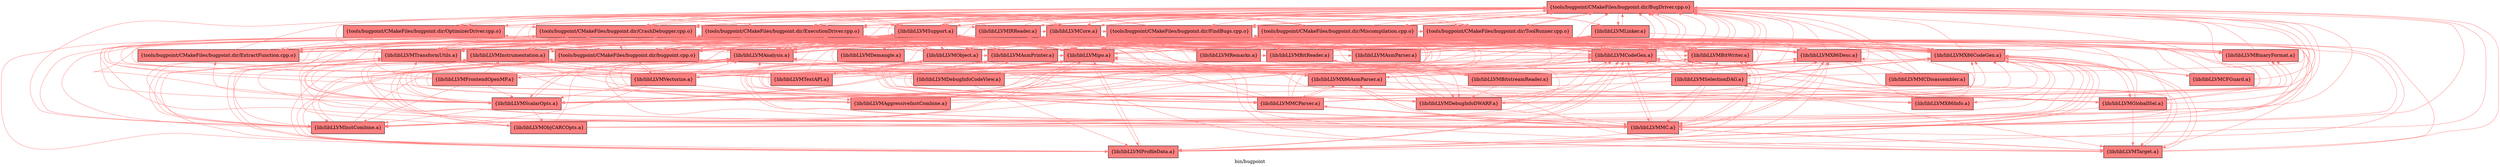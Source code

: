 digraph "bin/bugpoint" {
	label="bin/bugpoint";
	{ rank=same; Node0x5632f58ae7d8;  }
	{ rank=same; Node0x5632f58ae5a8; Node0x5632f58b01c8; Node0x5632f58af778; Node0x5632f58b17f8; Node0x5632f58b1078; Node0x5632f58b30f8; Node0x5632f5898758; Node0x5632f58969f8; Node0x5632f589a4b8; Node0x5632f58aba38;  }
	{ rank=same; Node0x5632f58afea8; Node0x5632f58a50e8; Node0x5632f58a8dd8; Node0x5632f58aaf98; Node0x5632f5898168; Node0x5632f58a7f28; Node0x5632f5897cb8; Node0x5632f589cfd8; Node0x5632f58a8478; Node0x5632f589c9e8; Node0x5632f58a58b8; Node0x5632f589aaf8; Node0x5632f5896ea8; Node0x5632f58995b8; Node0x5632f589a968; Node0x5632f58af048; Node0x5632f58b7b58;  }

	Node0x5632f58ae7d8 [shape=record,shape=box,style=filled,fillcolor="1.000000 0.5 1",group=1,label="{tools/bugpoint/CMakeFiles/bugpoint.dir/BugDriver.cpp.o}"];
	Node0x5632f58ae7d8 -> Node0x5632f58ae5a8[color="1.000000 0.5 1"];
	Node0x5632f58ae7d8 -> Node0x5632f58b01c8[color="1.000000 0.5 1"];
	Node0x5632f58ae7d8 -> Node0x5632f58af778[color="1.000000 0.5 1"];
	Node0x5632f58ae7d8 -> Node0x5632f58b17f8[color="1.000000 0.5 1"];
	Node0x5632f58ae7d8 -> Node0x5632f58b1078[color="1.000000 0.5 1"];
	Node0x5632f58ae7d8 -> Node0x5632f58b30f8[color="1.000000 0.5 1"];
	Node0x5632f58ae7d8 -> Node0x5632f5898758[color="1.000000 0.5 1"];
	Node0x5632f58ae7d8 -> Node0x5632f58969f8[color="1.000000 0.5 1"];
	Node0x5632f58ae7d8 -> Node0x5632f589a4b8[color="1.000000 0.5 1"];
	Node0x5632f58ae7d8 -> Node0x5632f58aba38[color="1.000000 0.5 1"];
	Node0x5632f58ae5a8 [shape=record,shape=box,style=filled,fillcolor="1.000000 0.5 1",group=1,label="{tools/bugpoint/CMakeFiles/bugpoint.dir/CrashDebugger.cpp.o}"];
	Node0x5632f58ae5a8 -> Node0x5632f58ae7d8[color="1.000000 0.5 1"];
	Node0x5632f58ae5a8 -> Node0x5632f58b01c8[color="1.000000 0.5 1"];
	Node0x5632f58ae5a8 -> Node0x5632f58afea8[color="1.000000 0.5 1"];
	Node0x5632f58ae5a8 -> Node0x5632f58b1078[color="1.000000 0.5 1"];
	Node0x5632f58ae5a8 -> Node0x5632f58a50e8[color="1.000000 0.5 1"];
	Node0x5632f58ae5a8 -> Node0x5632f58a8dd8[color="1.000000 0.5 1"];
	Node0x5632f58ae5a8 -> Node0x5632f5898758[color="1.000000 0.5 1"];
	Node0x5632f58ae5a8 -> Node0x5632f58aba38[color="1.000000 0.5 1"];
	Node0x5632f58ae5a8 -> Node0x5632f58aaf98[color="1.000000 0.5 1"];
	Node0x5632f58b01c8 [shape=record,shape=box,style=filled,fillcolor="1.000000 0.5 1",group=1,label="{tools/bugpoint/CMakeFiles/bugpoint.dir/ExecutionDriver.cpp.o}"];
	Node0x5632f58b01c8 -> Node0x5632f58ae7d8[color="1.000000 0.5 1"];
	Node0x5632f58b01c8 -> Node0x5632f58ae5a8[color="1.000000 0.5 1"];
	Node0x5632f58b01c8 -> Node0x5632f58b1078[color="1.000000 0.5 1"];
	Node0x5632f58b01c8 -> Node0x5632f58b30f8[color="1.000000 0.5 1"];
	Node0x5632f58b01c8 -> Node0x5632f58aba38[color="1.000000 0.5 1"];
	Node0x5632f58af778 [shape=record,shape=box,style=filled,fillcolor="1.000000 0.5 1",group=1,label="{tools/bugpoint/CMakeFiles/bugpoint.dir/FindBugs.cpp.o}"];
	Node0x5632f58af778 -> Node0x5632f58ae7d8[color="1.000000 0.5 1"];
	Node0x5632f58af778 -> Node0x5632f58ae5a8[color="1.000000 0.5 1"];
	Node0x5632f58af778 -> Node0x5632f58b01c8[color="1.000000 0.5 1"];
	Node0x5632f58af778 -> Node0x5632f58b17f8[color="1.000000 0.5 1"];
	Node0x5632f58af778 -> Node0x5632f58b1078[color="1.000000 0.5 1"];
	Node0x5632f58af778 -> Node0x5632f58aba38[color="1.000000 0.5 1"];
	Node0x5632f58b17f8 [shape=record,shape=box,style=filled,fillcolor="1.000000 0.5 1",group=1,label="{tools/bugpoint/CMakeFiles/bugpoint.dir/Miscompilation.cpp.o}"];
	Node0x5632f58b17f8 -> Node0x5632f58ae7d8[color="1.000000 0.5 1"];
	Node0x5632f58b17f8 -> Node0x5632f58ae5a8[color="1.000000 0.5 1"];
	Node0x5632f58b17f8 -> Node0x5632f58b01c8[color="1.000000 0.5 1"];
	Node0x5632f58b17f8 -> Node0x5632f58afea8[color="1.000000 0.5 1"];
	Node0x5632f58b17f8 -> Node0x5632f58af778[color="1.000000 0.5 1"];
	Node0x5632f58b17f8 -> Node0x5632f58b1078[color="1.000000 0.5 1"];
	Node0x5632f58b17f8 -> Node0x5632f58b30f8[color="1.000000 0.5 1"];
	Node0x5632f58b17f8 -> Node0x5632f58a50e8[color="1.000000 0.5 1"];
	Node0x5632f58b17f8 -> Node0x5632f5898758[color="1.000000 0.5 1"];
	Node0x5632f58b17f8 -> Node0x5632f589a4b8[color="1.000000 0.5 1"];
	Node0x5632f58b17f8 -> Node0x5632f58aba38[color="1.000000 0.5 1"];
	Node0x5632f58b17f8 -> Node0x5632f58aaf98[color="1.000000 0.5 1"];
	Node0x5632f58b1078 [shape=record,shape=box,style=filled,fillcolor="1.000000 0.5 1",group=1,label="{tools/bugpoint/CMakeFiles/bugpoint.dir/OptimizerDriver.cpp.o}"];
	Node0x5632f58b1078 -> Node0x5632f58ae7d8[color="1.000000 0.5 1"];
	Node0x5632f58b1078 -> Node0x5632f58ae5a8[color="1.000000 0.5 1"];
	Node0x5632f58b1078 -> Node0x5632f58b01c8[color="1.000000 0.5 1"];
	Node0x5632f58b1078 -> Node0x5632f58b30f8[color="1.000000 0.5 1"];
	Node0x5632f58b1078 -> Node0x5632f5898168[color="1.000000 0.5 1"];
	Node0x5632f58b1078 -> Node0x5632f58aba38[color="1.000000 0.5 1"];
	Node0x5632f58b30f8 [shape=record,shape=box,style=filled,fillcolor="1.000000 0.5 1",group=1,label="{tools/bugpoint/CMakeFiles/bugpoint.dir/ToolRunner.cpp.o}"];
	Node0x5632f58b30f8 -> Node0x5632f58ae7d8[color="1.000000 0.5 1"];
	Node0x5632f58b30f8 -> Node0x5632f58ae5a8[color="1.000000 0.5 1"];
	Node0x5632f58b30f8 -> Node0x5632f58b01c8[color="1.000000 0.5 1"];
	Node0x5632f58b30f8 -> Node0x5632f58af778[color="1.000000 0.5 1"];
	Node0x5632f58b30f8 -> Node0x5632f58aba38[color="1.000000 0.5 1"];
	Node0x5632f5898758 [shape=record,shape=box,style=filled,fillcolor="1.000000 0.5 1",group=1,label="{lib/libLLVMCore.a}"];
	Node0x5632f5898758 -> Node0x5632f58ae7d8[color="1.000000 0.5 1"];
	Node0x5632f5898758 -> Node0x5632f58aba38[color="1.000000 0.5 1"];
	Node0x5632f5898758 -> Node0x5632f58ae5a8[color="1.000000 0.5 1"];
	Node0x5632f5898758 -> Node0x5632f58a7f28[color="1.000000 0.5 1"];
	Node0x5632f5898758 -> Node0x5632f58a8dd8[color="1.000000 0.5 1"];
	Node0x5632f5898758 -> Node0x5632f5898168[color="1.000000 0.5 1"];
	Node0x5632f5898758 -> Node0x5632f5897cb8[color="1.000000 0.5 1"];
	Node0x5632f5898758 -> Node0x5632f589cfd8[color="1.000000 0.5 1"];
	Node0x5632f5898758 -> Node0x5632f58a8478[color="1.000000 0.5 1"];
	Node0x5632f5898758 -> Node0x5632f58afea8[color="1.000000 0.5 1"];
	Node0x5632f5898758 -> Node0x5632f58af778[color="1.000000 0.5 1"];
	Node0x5632f5898758 -> Node0x5632f589c9e8[color="1.000000 0.5 1"];
	Node0x5632f5898758 -> Node0x5632f58b01c8[color="1.000000 0.5 1"];
	Node0x5632f5898758 -> Node0x5632f58a50e8[color="1.000000 0.5 1"];
	Node0x5632f58969f8 [shape=record,shape=box,style=filled,fillcolor="1.000000 0.5 1",group=1,label="{lib/libLLVMIRReader.a}"];
	Node0x5632f58969f8 -> Node0x5632f58ae7d8[color="1.000000 0.5 1"];
	Node0x5632f58969f8 -> Node0x5632f58ae5a8[color="1.000000 0.5 1"];
	Node0x5632f58969f8 -> Node0x5632f58b17f8[color="1.000000 0.5 1"];
	Node0x5632f58969f8 -> Node0x5632f5897cb8[color="1.000000 0.5 1"];
	Node0x5632f58969f8 -> Node0x5632f5898758[color="1.000000 0.5 1"];
	Node0x5632f58969f8 -> Node0x5632f58aba38[color="1.000000 0.5 1"];
	Node0x5632f58969f8 -> Node0x5632f58a58b8[color="1.000000 0.5 1"];
	Node0x5632f58969f8 -> Node0x5632f589aaf8[color="1.000000 0.5 1"];
	Node0x5632f589a4b8 [shape=record,shape=box,style=filled,fillcolor="1.000000 0.5 1",group=1,label="{lib/libLLVMLinker.a}"];
	Node0x5632f589a4b8 -> Node0x5632f58ae7d8[color="1.000000 0.5 1"];
	Node0x5632f589a4b8 -> Node0x5632f58ae5a8[color="1.000000 0.5 1"];
	Node0x5632f589a4b8 -> Node0x5632f58a7f28[color="1.000000 0.5 1"];
	Node0x5632f589a4b8 -> Node0x5632f58a8dd8[color="1.000000 0.5 1"];
	Node0x5632f589a4b8 -> Node0x5632f5898758[color="1.000000 0.5 1"];
	Node0x5632f589a4b8 -> Node0x5632f5896ea8[color="1.000000 0.5 1"];
	Node0x5632f589a4b8 -> Node0x5632f58aba38[color="1.000000 0.5 1"];
	Node0x5632f589a4b8 -> Node0x5632f58aaf98[color="1.000000 0.5 1"];
	Node0x5632f589a4b8 -> Node0x5632f58995b8[color="1.000000 0.5 1"];
	Node0x5632f58aba38 [shape=record,shape=box,style=filled,fillcolor="1.000000 0.5 1",group=1,label="{lib/libLLVMSupport.a}"];
	Node0x5632f58aba38 -> Node0x5632f58ae7d8[color="1.000000 0.5 1"];
	Node0x5632f58aba38 -> Node0x5632f58ae5a8[color="1.000000 0.5 1"];
	Node0x5632f58aba38 -> Node0x5632f58b01c8[color="1.000000 0.5 1"];
	Node0x5632f58aba38 -> Node0x5632f58a7f28[color="1.000000 0.5 1"];
	Node0x5632f58aba38 -> Node0x5632f58a8dd8[color="1.000000 0.5 1"];
	Node0x5632f58aba38 -> Node0x5632f5897cb8[color="1.000000 0.5 1"];
	Node0x5632f58aba38 -> Node0x5632f5898758[color="1.000000 0.5 1"];
	Node0x5632f58aba38 -> Node0x5632f58a50e8[color="1.000000 0.5 1"];
	Node0x5632f58aba38 -> Node0x5632f5898168[color="1.000000 0.5 1"];
	Node0x5632f58aba38 -> Node0x5632f58b30f8[color="1.000000 0.5 1"];
	Node0x5632f58aba38 -> Node0x5632f58a8478[color="1.000000 0.5 1"];
	Node0x5632f58aba38 -> Node0x5632f589a968[color="1.000000 0.5 1"];
	Node0x5632f58aba38 -> Node0x5632f58969f8[color="1.000000 0.5 1"];
	Node0x5632f58aba38 -> Node0x5632f5896ea8[color="1.000000 0.5 1"];
	Node0x5632f58aba38 -> Node0x5632f58afea8[color="1.000000 0.5 1"];
	Node0x5632f58aba38 -> Node0x5632f58af048[color="1.000000 0.5 1"];
	Node0x5632f58aba38 -> Node0x5632f58b7b58[color="1.000000 0.5 1"];
	Node0x5632f58aba38 -> Node0x5632f58995b8[color="1.000000 0.5 1"];
	Node0x5632f58afea8 [shape=record,shape=box,style=filled,fillcolor="1.000000 0.5 1",group=1,label="{tools/bugpoint/CMakeFiles/bugpoint.dir/ExtractFunction.cpp.o}"];
	Node0x5632f58afea8 -> Node0x5632f58ae7d8[color="1.000000 0.5 1"];
	Node0x5632f58afea8 -> Node0x5632f58ae5a8[color="1.000000 0.5 1"];
	Node0x5632f58afea8 -> Node0x5632f58b01c8[color="1.000000 0.5 1"];
	Node0x5632f58afea8 -> Node0x5632f58b1078[color="1.000000 0.5 1"];
	Node0x5632f58afea8 -> Node0x5632f5898758[color="1.000000 0.5 1"];
	Node0x5632f58afea8 -> Node0x5632f58aba38[color="1.000000 0.5 1"];
	Node0x5632f58afea8 -> Node0x5632f58aaf98[color="1.000000 0.5 1"];
	Node0x5632f58a50e8 [shape=record,shape=box,style=filled,fillcolor="1.000000 0.5 1",group=1,label="{tools/bugpoint/CMakeFiles/bugpoint.dir/bugpoint.cpp.o}"];
	Node0x5632f58a50e8 -> Node0x5632f58ae7d8[color="1.000000 0.5 1"];
	Node0x5632f58a50e8 -> Node0x5632f58ae5a8[color="1.000000 0.5 1"];
	Node0x5632f58a50e8 -> Node0x5632f58b01c8[color="1.000000 0.5 1"];
	Node0x5632f58a50e8 -> Node0x5632f58aa1d8[color="1.000000 0.5 1"];
	Node0x5632f58a50e8 -> Node0x5632f58a7f28[color="1.000000 0.5 1"];
	Node0x5632f58a50e8 -> Node0x5632f58a8dd8[color="1.000000 0.5 1"];
	Node0x5632f58a50e8 -> Node0x5632f58a8478[color="1.000000 0.5 1"];
	Node0x5632f58a50e8 -> Node0x5632f58a8928[color="1.000000 0.5 1"];
	Node0x5632f58a50e8 -> Node0x5632f5897cb8[color="1.000000 0.5 1"];
	Node0x5632f58a50e8 -> Node0x5632f5898758[color="1.000000 0.5 1"];
	Node0x5632f58a50e8 -> Node0x5632f5896ea8[color="1.000000 0.5 1"];
	Node0x5632f58a50e8 -> Node0x5632f58978a8[color="1.000000 0.5 1"];
	Node0x5632f58a50e8 -> Node0x5632f5897358[color="1.000000 0.5 1"];
	Node0x5632f58a50e8 -> Node0x5632f589a968[color="1.000000 0.5 1"];
	Node0x5632f58a50e8 -> Node0x5632f58ac398[color="1.000000 0.5 1"];
	Node0x5632f58a50e8 -> Node0x5632f58abe48[color="1.000000 0.5 1"];
	Node0x5632f58a50e8 -> Node0x5632f58aba38[color="1.000000 0.5 1"];
	Node0x5632f58a50e8 -> Node0x5632f58ab448[color="1.000000 0.5 1"];
	Node0x5632f58a50e8 -> Node0x5632f58aaf98[color="1.000000 0.5 1"];
	Node0x5632f58a50e8 -> Node0x5632f58aaa48[color="1.000000 0.5 1"];
	Node0x5632f58a8dd8 [shape=record,shape=box,style=filled,fillcolor="1.000000 0.5 1",group=1,label="{lib/libLLVMAnalysis.a}"];
	Node0x5632f58a8dd8 -> Node0x5632f58ae7d8[color="1.000000 0.5 1"];
	Node0x5632f58a8dd8 -> Node0x5632f58ae5a8[color="1.000000 0.5 1"];
	Node0x5632f58a8dd8 -> Node0x5632f58a7f28[color="1.000000 0.5 1"];
	Node0x5632f58a8dd8 -> Node0x5632f5898758[color="1.000000 0.5 1"];
	Node0x5632f58a8dd8 -> Node0x5632f58aba38[color="1.000000 0.5 1"];
	Node0x5632f58a8dd8 -> Node0x5632f58a50e8[color="1.000000 0.5 1"];
	Node0x5632f58a8dd8 -> Node0x5632f58b01c8[color="1.000000 0.5 1"];
	Node0x5632f58a8dd8 -> Node0x5632f58b17f8[color="1.000000 0.5 1"];
	Node0x5632f58a8dd8 -> Node0x5632f58afea8[color="1.000000 0.5 1"];
	Node0x5632f58a8dd8 -> Node0x5632f589cfd8[color="1.000000 0.5 1"];
	Node0x5632f58a8dd8 -> Node0x5632f58995b8[color="1.000000 0.5 1"];
	Node0x5632f58a8dd8 -> Node0x5632f58a7988[color="1.000000 0.5 1"];
	Node0x5632f58a8dd8 -> Node0x5632f5897cb8[color="1.000000 0.5 1"];
	Node0x5632f58a8dd8 -> Node0x5632f58b30f8[color="1.000000 0.5 1"];
	Node0x5632f58a8dd8 -> Node0x5632f58abe48[color="1.000000 0.5 1"];
	Node0x5632f58a8dd8 -> Node0x5632f5896ea8[color="1.000000 0.5 1"];
	Node0x5632f58aaf98 [shape=record,shape=box,style=filled,fillcolor="1.000000 0.5 1",group=1,label="{lib/libLLVMTransformUtils.a}"];
	Node0x5632f58aaf98 -> Node0x5632f58ae7d8[color="1.000000 0.5 1"];
	Node0x5632f58aaf98 -> Node0x5632f58aba38[color="1.000000 0.5 1"];
	Node0x5632f58aaf98 -> Node0x5632f58ae5a8[color="1.000000 0.5 1"];
	Node0x5632f58aaf98 -> Node0x5632f58b01c8[color="1.000000 0.5 1"];
	Node0x5632f58aaf98 -> Node0x5632f58a7f28[color="1.000000 0.5 1"];
	Node0x5632f58aaf98 -> Node0x5632f58a8dd8[color="1.000000 0.5 1"];
	Node0x5632f58aaf98 -> Node0x5632f5897cb8[color="1.000000 0.5 1"];
	Node0x5632f58aaf98 -> Node0x5632f5898758[color="1.000000 0.5 1"];
	Node0x5632f58aaf98 -> Node0x5632f5896ea8[color="1.000000 0.5 1"];
	Node0x5632f58aaf98 -> Node0x5632f58abe48[color="1.000000 0.5 1"];
	Node0x5632f58aaf98 -> Node0x5632f58b17f8[color="1.000000 0.5 1"];
	Node0x5632f58aaf98 -> Node0x5632f5897358[color="1.000000 0.5 1"];
	Node0x5632f58aaf98 -> Node0x5632f5898168[color="1.000000 0.5 1"];
	Node0x5632f58aaf98 -> Node0x5632f58a50e8[color="1.000000 0.5 1"];
	Node0x5632f58aaf98 -> Node0x5632f58b30f8[color="1.000000 0.5 1"];
	Node0x5632f58aaf98 -> Node0x5632f58afea8[color="1.000000 0.5 1"];
	Node0x5632f58aaf98 -> Node0x5632f589a968[color="1.000000 0.5 1"];
	Node0x5632f58aaf98 -> Node0x5632f589a4b8[color="1.000000 0.5 1"];
	Node0x5632f5898168 [shape=record,shape=box,style=filled,fillcolor="1.000000 0.5 1",group=1,label="{lib/libLLVMBitWriter.a}"];
	Node0x5632f5898168 -> Node0x5632f58ae7d8[color="1.000000 0.5 1"];
	Node0x5632f5898168 -> Node0x5632f58ae5a8[color="1.000000 0.5 1"];
	Node0x5632f5898168 -> Node0x5632f58a50e8[color="1.000000 0.5 1"];
	Node0x5632f5898168 -> Node0x5632f58a7f28[color="1.000000 0.5 1"];
	Node0x5632f5898168 -> Node0x5632f58a8dd8[color="1.000000 0.5 1"];
	Node0x5632f5898168 -> Node0x5632f5898758[color="1.000000 0.5 1"];
	Node0x5632f5898168 -> Node0x5632f58aba38[color="1.000000 0.5 1"];
	Node0x5632f5898168 -> Node0x5632f58995b8[color="1.000000 0.5 1"];
	Node0x5632f5898168 -> Node0x5632f589a058[color="1.000000 0.5 1"];
	Node0x5632f58aa1d8 [shape=record,shape=box,style=filled,fillcolor="1.000000 0.5 1",group=1,label="{lib/libLLVMX86AsmParser.a}"];
	Node0x5632f58aa1d8 -> Node0x5632f58ae7d8[color="1.000000 0.5 1"];
	Node0x5632f58aa1d8 -> Node0x5632f58ae5a8[color="1.000000 0.5 1"];
	Node0x5632f58aa1d8 -> Node0x5632f58a8478[color="1.000000 0.5 1"];
	Node0x5632f58aa1d8 -> Node0x5632f58a8928[color="1.000000 0.5 1"];
	Node0x5632f58aa1d8 -> Node0x5632f58aba38[color="1.000000 0.5 1"];
	Node0x5632f58aa1d8 -> Node0x5632f5899108[color="1.000000 0.5 1"];
	Node0x5632f58aa1d8 -> Node0x5632f589a058[color="1.000000 0.5 1"];
	Node0x5632f58a7f28 [shape=record,shape=box,style=filled,fillcolor="1.000000 0.5 1",group=1,label="{lib/libLLVMX86CodeGen.a}"];
	Node0x5632f58a7f28 -> Node0x5632f58ae7d8[color="1.000000 0.5 1"];
	Node0x5632f58a7f28 -> Node0x5632f58a8478[color="1.000000 0.5 1"];
	Node0x5632f58a7f28 -> Node0x5632f58a8928[color="1.000000 0.5 1"];
	Node0x5632f58a7f28 -> Node0x5632f5897cb8[color="1.000000 0.5 1"];
	Node0x5632f58a7f28 -> Node0x5632f5898758[color="1.000000 0.5 1"];
	Node0x5632f58a7f28 -> Node0x5632f58aba38[color="1.000000 0.5 1"];
	Node0x5632f58a7f28 -> Node0x5632f58af048[color="1.000000 0.5 1"];
	Node0x5632f58a7f28 -> Node0x5632f589a058[color="1.000000 0.5 1"];
	Node0x5632f58a7f28 -> Node0x5632f58ae5a8[color="1.000000 0.5 1"];
	Node0x5632f58a7f28 -> Node0x5632f58a50e8[color="1.000000 0.5 1"];
	Node0x5632f58a7f28 -> Node0x5632f58a8dd8[color="1.000000 0.5 1"];
	Node0x5632f58a7f28 -> Node0x5632f58adc48[color="1.000000 0.5 1"];
	Node0x5632f58a7f28 -> Node0x5632f58ab448[color="1.000000 0.5 1"];
	Node0x5632f58a7f28 -> Node0x5632f58ae238[color="1.000000 0.5 1"];
	Node0x5632f58a7f28 -> Node0x5632f58ad1f8[color="1.000000 0.5 1"];
	Node0x5632f58a7f28 -> Node0x5632f58a7988[color="1.000000 0.5 1"];
	Node0x5632f58a7f28 -> Node0x5632f58aaf98[color="1.000000 0.5 1"];
	Node0x5632f58a8478 [shape=record,shape=box,style=filled,fillcolor="1.000000 0.5 1",group=1,label="{lib/libLLVMX86Desc.a}"];
	Node0x5632f58a8478 -> Node0x5632f58ae7d8[color="1.000000 0.5 1"];
	Node0x5632f58a8478 -> Node0x5632f58ae5a8[color="1.000000 0.5 1"];
	Node0x5632f58a8478 -> Node0x5632f58aba38[color="1.000000 0.5 1"];
	Node0x5632f58a8478 -> Node0x5632f589a058[color="1.000000 0.5 1"];
	Node0x5632f58a8478 -> Node0x5632f58a7f28[color="1.000000 0.5 1"];
	Node0x5632f58a8478 -> Node0x5632f58a8928[color="1.000000 0.5 1"];
	Node0x5632f58a8478 -> Node0x5632f58aa778[color="1.000000 0.5 1"];
	Node0x5632f58a8478 -> Node0x5632f58a50e8[color="1.000000 0.5 1"];
	Node0x5632f58a8478 -> Node0x5632f58aa1d8[color="1.000000 0.5 1"];
	Node0x5632f58a8478 -> Node0x5632f589cfd8[color="1.000000 0.5 1"];
	Node0x5632f58a8928 [shape=record,shape=box,style=filled,fillcolor="1.000000 0.5 1",group=1,label="{lib/libLLVMX86Info.a}"];
	Node0x5632f58a8928 -> Node0x5632f58ae7d8[color="1.000000 0.5 1"];
	Node0x5632f58a8928 -> Node0x5632f58aba38[color="1.000000 0.5 1"];
	Node0x5632f5897cb8 [shape=record,shape=box,style=filled,fillcolor="1.000000 0.5 1",group=1,label="{lib/libLLVMCodeGen.a}"];
	Node0x5632f5897cb8 -> Node0x5632f58ae7d8[color="1.000000 0.5 1"];
	Node0x5632f5897cb8 -> Node0x5632f58ae5a8[color="1.000000 0.5 1"];
	Node0x5632f5897cb8 -> Node0x5632f58a7f28[color="1.000000 0.5 1"];
	Node0x5632f5897cb8 -> Node0x5632f58a8dd8[color="1.000000 0.5 1"];
	Node0x5632f5897cb8 -> Node0x5632f5898758[color="1.000000 0.5 1"];
	Node0x5632f5897cb8 -> Node0x5632f58aba38[color="1.000000 0.5 1"];
	Node0x5632f5897cb8 -> Node0x5632f58a50e8[color="1.000000 0.5 1"];
	Node0x5632f5897cb8 -> Node0x5632f589a058[color="1.000000 0.5 1"];
	Node0x5632f5897cb8 -> Node0x5632f58aaf98[color="1.000000 0.5 1"];
	Node0x5632f5897cb8 -> Node0x5632f58a8478[color="1.000000 0.5 1"];
	Node0x5632f5897cb8 -> Node0x5632f58b01c8[color="1.000000 0.5 1"];
	Node0x5632f5897cb8 -> Node0x5632f58ab448[color="1.000000 0.5 1"];
	Node0x5632f5897cb8 -> Node0x5632f58afea8[color="1.000000 0.5 1"];
	Node0x5632f5897cb8 -> Node0x5632f5898168[color="1.000000 0.5 1"];
	Node0x5632f5897cb8 -> Node0x5632f58b30f8[color="1.000000 0.5 1"];
	Node0x5632f5897cb8 -> Node0x5632f58a7988[color="1.000000 0.5 1"];
	Node0x5632f5897cb8 -> Node0x5632f58abe48[color="1.000000 0.5 1"];
	Node0x5632f5897cb8 -> Node0x5632f58b17f8[color="1.000000 0.5 1"];
	Node0x5632f5897cb8 -> Node0x5632f58af048[color="1.000000 0.5 1"];
	Node0x5632f5896ea8 [shape=record,shape=box,style=filled,fillcolor="1.000000 0.5 1",group=1,label="{lib/libLLVMipo.a}"];
	Node0x5632f5896ea8 -> Node0x5632f58ae7d8[color="1.000000 0.5 1"];
	Node0x5632f5896ea8 -> Node0x5632f58a7f28[color="1.000000 0.5 1"];
	Node0x5632f5896ea8 -> Node0x5632f58a8dd8[color="1.000000 0.5 1"];
	Node0x5632f5896ea8 -> Node0x5632f5897cb8[color="1.000000 0.5 1"];
	Node0x5632f5896ea8 -> Node0x5632f5898758[color="1.000000 0.5 1"];
	Node0x5632f5896ea8 -> Node0x5632f58aba38[color="1.000000 0.5 1"];
	Node0x5632f5896ea8 -> Node0x5632f58aaf98[color="1.000000 0.5 1"];
	Node0x5632f5896ea8 -> Node0x5632f58b17f8[color="1.000000 0.5 1"];
	Node0x5632f5896ea8 -> Node0x5632f5898168[color="1.000000 0.5 1"];
	Node0x5632f5896ea8 -> Node0x5632f58ae5a8[color="1.000000 0.5 1"];
	Node0x5632f5896ea8 -> Node0x5632f58b01c8[color="1.000000 0.5 1"];
	Node0x5632f5896ea8 -> Node0x5632f58a50e8[color="1.000000 0.5 1"];
	Node0x5632f5896ea8 -> Node0x5632f58969f8[color="1.000000 0.5 1"];
	Node0x5632f5896ea8 -> Node0x5632f589a4b8[color="1.000000 0.5 1"];
	Node0x5632f5896ea8 -> Node0x5632f589aaf8[color="1.000000 0.5 1"];
	Node0x5632f5896ea8 -> Node0x5632f58a6b78[color="1.000000 0.5 1"];
	Node0x5632f5896ea8 -> Node0x5632f58978a8[color="1.000000 0.5 1"];
	Node0x5632f5896ea8 -> Node0x5632f5897358[color="1.000000 0.5 1"];
	Node0x5632f5896ea8 -> Node0x5632f589a968[color="1.000000 0.5 1"];
	Node0x5632f5896ea8 -> Node0x5632f58abe48[color="1.000000 0.5 1"];
	Node0x5632f5896ea8 -> Node0x5632f58aaa48[color="1.000000 0.5 1"];
	Node0x5632f5896ea8 -> Node0x5632f58a7988[color="1.000000 0.5 1"];
	Node0x5632f5896ea8 -> Node0x5632f58afea8[color="1.000000 0.5 1"];
	Node0x5632f5896ea8 -> Node0x5632f58b30f8[color="1.000000 0.5 1"];
	Node0x5632f58978a8 [shape=record,shape=box,style=filled,fillcolor="1.000000 0.5 1",group=1,label="{lib/libLLVMAggressiveInstCombine.a}"];
	Node0x5632f58978a8 -> Node0x5632f58ae7d8[color="1.000000 0.5 1"];
	Node0x5632f58978a8 -> Node0x5632f58a7f28[color="1.000000 0.5 1"];
	Node0x5632f58978a8 -> Node0x5632f58a8dd8[color="1.000000 0.5 1"];
	Node0x5632f58978a8 -> Node0x5632f5897cb8[color="1.000000 0.5 1"];
	Node0x5632f58978a8 -> Node0x5632f5898758[color="1.000000 0.5 1"];
	Node0x5632f58978a8 -> Node0x5632f58aba38[color="1.000000 0.5 1"];
	Node0x5632f58978a8 -> Node0x5632f58aaf98[color="1.000000 0.5 1"];
	Node0x5632f5897358 [shape=record,shape=box,style=filled,fillcolor="1.000000 0.5 1",group=1,label="{lib/libLLVMInstCombine.a}"];
	Node0x5632f5897358 -> Node0x5632f58ae7d8[color="1.000000 0.5 1"];
	Node0x5632f5897358 -> Node0x5632f58ae5a8[color="1.000000 0.5 1"];
	Node0x5632f5897358 -> Node0x5632f58b01c8[color="1.000000 0.5 1"];
	Node0x5632f5897358 -> Node0x5632f58a50e8[color="1.000000 0.5 1"];
	Node0x5632f5897358 -> Node0x5632f58a7f28[color="1.000000 0.5 1"];
	Node0x5632f5897358 -> Node0x5632f58a8dd8[color="1.000000 0.5 1"];
	Node0x5632f5897358 -> Node0x5632f5897cb8[color="1.000000 0.5 1"];
	Node0x5632f5897358 -> Node0x5632f5898758[color="1.000000 0.5 1"];
	Node0x5632f5897358 -> Node0x5632f5896ea8[color="1.000000 0.5 1"];
	Node0x5632f5897358 -> Node0x5632f58aba38[color="1.000000 0.5 1"];
	Node0x5632f5897358 -> Node0x5632f58aaf98[color="1.000000 0.5 1"];
	Node0x5632f5897358 -> Node0x5632f58b17f8[color="1.000000 0.5 1"];
	Node0x5632f5897358 -> Node0x5632f5898168[color="1.000000 0.5 1"];
	Node0x5632f589a968 [shape=record,shape=box,style=filled,fillcolor="1.000000 0.5 1",group=1,label="{lib/libLLVMInstrumentation.a}"];
	Node0x5632f589a968 -> Node0x5632f58ae7d8[color="1.000000 0.5 1"];
	Node0x5632f589a968 -> Node0x5632f58ae5a8[color="1.000000 0.5 1"];
	Node0x5632f589a968 -> Node0x5632f58a7f28[color="1.000000 0.5 1"];
	Node0x5632f589a968 -> Node0x5632f58a8dd8[color="1.000000 0.5 1"];
	Node0x5632f589a968 -> Node0x5632f5898758[color="1.000000 0.5 1"];
	Node0x5632f589a968 -> Node0x5632f58aba38[color="1.000000 0.5 1"];
	Node0x5632f589a968 -> Node0x5632f5896ea8[color="1.000000 0.5 1"];
	Node0x5632f589a968 -> Node0x5632f58a7988[color="1.000000 0.5 1"];
	Node0x5632f589a968 -> Node0x5632f58b01c8[color="1.000000 0.5 1"];
	Node0x5632f589a968 -> Node0x5632f58b17f8[color="1.000000 0.5 1"];
	Node0x5632f589a968 -> Node0x5632f58a50e8[color="1.000000 0.5 1"];
	Node0x5632f589a968 -> Node0x5632f5897cb8[color="1.000000 0.5 1"];
	Node0x5632f589a968 -> Node0x5632f5897358[color="1.000000 0.5 1"];
	Node0x5632f589a968 -> Node0x5632f58aaf98[color="1.000000 0.5 1"];
	Node0x5632f589a968 -> Node0x5632f589a058[color="1.000000 0.5 1"];
	Node0x5632f58ac398 [shape=record,shape=box,style=filled,fillcolor="1.000000 0.5 1",group=1,label="{lib/libLLVMObjCARCOpts.a}"];
	Node0x5632f58ac398 -> Node0x5632f58ae7d8[color="1.000000 0.5 1"];
	Node0x5632f58ac398 -> Node0x5632f58a7f28[color="1.000000 0.5 1"];
	Node0x5632f58ac398 -> Node0x5632f58a8dd8[color="1.000000 0.5 1"];
	Node0x5632f58ac398 -> Node0x5632f5898758[color="1.000000 0.5 1"];
	Node0x5632f58ac398 -> Node0x5632f58aba38[color="1.000000 0.5 1"];
	Node0x5632f58ac398 -> Node0x5632f58aaf98[color="1.000000 0.5 1"];
	Node0x5632f58ac398 -> Node0x5632f58a50e8[color="1.000000 0.5 1"];
	Node0x5632f58ac398 -> Node0x5632f5897cb8[color="1.000000 0.5 1"];
	Node0x5632f58abe48 [shape=record,shape=box,style=filled,fillcolor="1.000000 0.5 1",group=1,label="{lib/libLLVMScalarOpts.a}"];
	Node0x5632f58abe48 -> Node0x5632f58ae7d8[color="1.000000 0.5 1"];
	Node0x5632f58abe48 -> Node0x5632f58ae5a8[color="1.000000 0.5 1"];
	Node0x5632f58abe48 -> Node0x5632f58a7f28[color="1.000000 0.5 1"];
	Node0x5632f58abe48 -> Node0x5632f58a8dd8[color="1.000000 0.5 1"];
	Node0x5632f58abe48 -> Node0x5632f5898758[color="1.000000 0.5 1"];
	Node0x5632f58abe48 -> Node0x5632f5896ea8[color="1.000000 0.5 1"];
	Node0x5632f58abe48 -> Node0x5632f58aba38[color="1.000000 0.5 1"];
	Node0x5632f58abe48 -> Node0x5632f58aaf98[color="1.000000 0.5 1"];
	Node0x5632f58abe48 -> Node0x5632f58a50e8[color="1.000000 0.5 1"];
	Node0x5632f58abe48 -> Node0x5632f5897cb8[color="1.000000 0.5 1"];
	Node0x5632f58abe48 -> Node0x5632f5897358[color="1.000000 0.5 1"];
	Node0x5632f58abe48 -> Node0x5632f589a968[color="1.000000 0.5 1"];
	Node0x5632f58abe48 -> Node0x5632f58b01c8[color="1.000000 0.5 1"];
	Node0x5632f58abe48 -> Node0x5632f5898168[color="1.000000 0.5 1"];
	Node0x5632f58abe48 -> Node0x5632f58ac398[color="1.000000 0.5 1"];
	Node0x5632f58abe48 -> Node0x5632f58afea8[color="1.000000 0.5 1"];
	Node0x5632f58abe48 -> Node0x5632f58b17f8[color="1.000000 0.5 1"];
	Node0x5632f58ab448 [shape=record,shape=box,style=filled,fillcolor="1.000000 0.5 1",group=1,label="{lib/libLLVMTarget.a}"];
	Node0x5632f58ab448 -> Node0x5632f58ae7d8[color="1.000000 0.5 1"];
	Node0x5632f58ab448 -> Node0x5632f58a7f28[color="1.000000 0.5 1"];
	Node0x5632f58ab448 -> Node0x5632f58a8dd8[color="1.000000 0.5 1"];
	Node0x5632f58ab448 -> Node0x5632f5898758[color="1.000000 0.5 1"];
	Node0x5632f58ab448 -> Node0x5632f58aba38[color="1.000000 0.5 1"];
	Node0x5632f58ab448 -> Node0x5632f5897cb8[color="1.000000 0.5 1"];
	Node0x5632f58ab448 -> Node0x5632f589a058[color="1.000000 0.5 1"];
	Node0x5632f58aaa48 [shape=record,shape=box,style=filled,fillcolor="1.000000 0.5 1",group=1,label="{lib/libLLVMVectorize.a}"];
	Node0x5632f58aaa48 -> Node0x5632f58ae7d8[color="1.000000 0.5 1"];
	Node0x5632f58aaa48 -> Node0x5632f58a7f28[color="1.000000 0.5 1"];
	Node0x5632f58aaa48 -> Node0x5632f58a8dd8[color="1.000000 0.5 1"];
	Node0x5632f58aaa48 -> Node0x5632f5897cb8[color="1.000000 0.5 1"];
	Node0x5632f58aaa48 -> Node0x5632f5898758[color="1.000000 0.5 1"];
	Node0x5632f58aaa48 -> Node0x5632f5897358[color="1.000000 0.5 1"];
	Node0x5632f58aaa48 -> Node0x5632f58abe48[color="1.000000 0.5 1"];
	Node0x5632f58aaa48 -> Node0x5632f58aba38[color="1.000000 0.5 1"];
	Node0x5632f58aaa48 -> Node0x5632f58aaf98[color="1.000000 0.5 1"];
	Node0x5632f58aaa48 -> Node0x5632f58ae5a8[color="1.000000 0.5 1"];
	Node0x5632f58aaa48 -> Node0x5632f58b17f8[color="1.000000 0.5 1"];
	Node0x5632f58aaa48 -> Node0x5632f58a50e8[color="1.000000 0.5 1"];
	Node0x5632f58aaa48 -> Node0x5632f5896ea8[color="1.000000 0.5 1"];
	Node0x5632f58aaa48 -> Node0x5632f58978a8[color="1.000000 0.5 1"];
	Node0x5632f58aaa48 -> Node0x5632f589a968[color="1.000000 0.5 1"];
	Node0x5632f5899108 [shape=record,shape=box,style=filled,fillcolor="1.000000 0.5 1",group=1,label="{lib/libLLVMMCParser.a}"];
	Node0x5632f5899108 -> Node0x5632f58ae7d8[color="1.000000 0.5 1"];
	Node0x5632f5899108 -> Node0x5632f58ae5a8[color="1.000000 0.5 1"];
	Node0x5632f5899108 -> Node0x5632f58aa1d8[color="1.000000 0.5 1"];
	Node0x5632f5899108 -> Node0x5632f58a7f28[color="1.000000 0.5 1"];
	Node0x5632f5899108 -> Node0x5632f58a8478[color="1.000000 0.5 1"];
	Node0x5632f5899108 -> Node0x5632f58a8dd8[color="1.000000 0.5 1"];
	Node0x5632f5899108 -> Node0x5632f5897cb8[color="1.000000 0.5 1"];
	Node0x5632f5899108 -> Node0x5632f58995b8[color="1.000000 0.5 1"];
	Node0x5632f5899108 -> Node0x5632f5896ea8[color="1.000000 0.5 1"];
	Node0x5632f5899108 -> Node0x5632f58aba38[color="1.000000 0.5 1"];
	Node0x5632f5899108 -> Node0x5632f58af048[color="1.000000 0.5 1"];
	Node0x5632f5899108 -> Node0x5632f589a058[color="1.000000 0.5 1"];
	Node0x5632f5899108 -> Node0x5632f5898758[color="1.000000 0.5 1"];
	Node0x5632f5899108 -> Node0x5632f58a50e8[color="1.000000 0.5 1"];
	Node0x5632f589a058 [shape=record,shape=box,style=filled,fillcolor="1.000000 0.5 1",group=1,label="{lib/libLLVMMC.a}"];
	Node0x5632f589a058 -> Node0x5632f58ae7d8[color="1.000000 0.5 1"];
	Node0x5632f589a058 -> Node0x5632f58a8478[color="1.000000 0.5 1"];
	Node0x5632f589a058 -> Node0x5632f58aba38[color="1.000000 0.5 1"];
	Node0x5632f589a058 -> Node0x5632f58ae5a8[color="1.000000 0.5 1"];
	Node0x5632f589a058 -> Node0x5632f58b01c8[color="1.000000 0.5 1"];
	Node0x5632f589a058 -> Node0x5632f5898168[color="1.000000 0.5 1"];
	Node0x5632f589a058 -> Node0x5632f5897cb8[color="1.000000 0.5 1"];
	Node0x5632f589a058 -> Node0x5632f58af048[color="1.000000 0.5 1"];
	Node0x5632f589a058 -> Node0x5632f5899108[color="1.000000 0.5 1"];
	Node0x5632f589a058 -> Node0x5632f58a8dd8[color="1.000000 0.5 1"];
	Node0x5632f589a058 -> Node0x5632f5898758[color="1.000000 0.5 1"];
	Node0x5632f589a058 -> Node0x5632f58995b8[color="1.000000 0.5 1"];
	Node0x5632f589a058 -> Node0x5632f58aa1d8[color="1.000000 0.5 1"];
	Node0x5632f589a058 -> Node0x5632f58a7f28[color="1.000000 0.5 1"];
	Node0x5632f589a058 -> Node0x5632f58969f8[color="1.000000 0.5 1"];
	Node0x5632f589a058 -> Node0x5632f589a968[color="1.000000 0.5 1"];
	Node0x5632f589a058 -> Node0x5632f58ab448[color="1.000000 0.5 1"];
	Node0x5632f589a058 -> Node0x5632f58a7988[color="1.000000 0.5 1"];
	Node0x5632f589a058 -> Node0x5632f589cfd8[color="1.000000 0.5 1"];
	Node0x5632f58af048 [shape=record,shape=box,style=filled,fillcolor="1.000000 0.5 1",group=1,label="{lib/libLLVMAsmPrinter.a}"];
	Node0x5632f58af048 -> Node0x5632f58ae7d8[color="1.000000 0.5 1"];
	Node0x5632f58af048 -> Node0x5632f58ae5a8[color="1.000000 0.5 1"];
	Node0x5632f58af048 -> Node0x5632f58a7f28[color="1.000000 0.5 1"];
	Node0x5632f58af048 -> Node0x5632f58a8478[color="1.000000 0.5 1"];
	Node0x5632f58af048 -> Node0x5632f58a8dd8[color="1.000000 0.5 1"];
	Node0x5632f58af048 -> Node0x5632f5897cb8[color="1.000000 0.5 1"];
	Node0x5632f58af048 -> Node0x5632f5898758[color="1.000000 0.5 1"];
	Node0x5632f58af048 -> Node0x5632f5896ea8[color="1.000000 0.5 1"];
	Node0x5632f58af048 -> Node0x5632f58aba38[color="1.000000 0.5 1"];
	Node0x5632f58af048 -> Node0x5632f58ab448[color="1.000000 0.5 1"];
	Node0x5632f58af048 -> Node0x5632f58aaf98[color="1.000000 0.5 1"];
	Node0x5632f58af048 -> Node0x5632f589a058[color="1.000000 0.5 1"];
	Node0x5632f58af048 -> Node0x5632f589cfd8[color="1.000000 0.5 1"];
	Node0x5632f58af048 -> Node0x5632f589c9e8[color="1.000000 0.5 1"];
	Node0x5632f58af048 -> Node0x5632f58af778[color="1.000000 0.5 1"];
	Node0x5632f58af048 -> Node0x5632f58aa1d8[color="1.000000 0.5 1"];
	Node0x5632f58af048 -> Node0x5632f5899108[color="1.000000 0.5 1"];
	Node0x5632f58af048 -> Node0x5632f58aeb98[color="1.000000 0.5 1"];
	Node0x5632f58af048 -> Node0x5632f5898168[color="1.000000 0.5 1"];
	Node0x5632f58af048 -> Node0x5632f58b01c8[color="1.000000 0.5 1"];
	Node0x5632f58af048 -> Node0x5632f5899b08[color="1.000000 0.5 1"];
	Node0x5632f58adc48 [shape=record,shape=box,style=filled,fillcolor="1.000000 0.5 1",group=1,label="{lib/libLLVMSelectionDAG.a}"];
	Node0x5632f58adc48 -> Node0x5632f58ae7d8[color="1.000000 0.5 1"];
	Node0x5632f58adc48 -> Node0x5632f58ae5a8[color="1.000000 0.5 1"];
	Node0x5632f58adc48 -> Node0x5632f58a50e8[color="1.000000 0.5 1"];
	Node0x5632f58adc48 -> Node0x5632f58a7f28[color="1.000000 0.5 1"];
	Node0x5632f58adc48 -> Node0x5632f58a8dd8[color="1.000000 0.5 1"];
	Node0x5632f58adc48 -> Node0x5632f5897cb8[color="1.000000 0.5 1"];
	Node0x5632f58adc48 -> Node0x5632f5898758[color="1.000000 0.5 1"];
	Node0x5632f58adc48 -> Node0x5632f5897358[color="1.000000 0.5 1"];
	Node0x5632f58adc48 -> Node0x5632f58aba38[color="1.000000 0.5 1"];
	Node0x5632f58adc48 -> Node0x5632f58aaf98[color="1.000000 0.5 1"];
	Node0x5632f58adc48 -> Node0x5632f589a058[color="1.000000 0.5 1"];
	Node0x5632f58adc48 -> Node0x5632f5896ea8[color="1.000000 0.5 1"];
	Node0x5632f58adc48 -> Node0x5632f58abe48[color="1.000000 0.5 1"];
	Node0x5632f58adc48 -> Node0x5632f58ab448[color="1.000000 0.5 1"];
	Node0x5632f58adc48 -> Node0x5632f58ae238[color="1.000000 0.5 1"];
	Node0x5632f58adc48 -> Node0x5632f5898168[color="1.000000 0.5 1"];
	Node0x5632f58ae238 [shape=record,shape=box,style=filled,fillcolor="1.000000 0.5 1",group=1,label="{lib/libLLVMGlobalISel.a}"];
	Node0x5632f58ae238 -> Node0x5632f58ae7d8[color="1.000000 0.5 1"];
	Node0x5632f58ae238 -> Node0x5632f58a7f28[color="1.000000 0.5 1"];
	Node0x5632f58ae238 -> Node0x5632f5897cb8[color="1.000000 0.5 1"];
	Node0x5632f58ae238 -> Node0x5632f5898758[color="1.000000 0.5 1"];
	Node0x5632f58ae238 -> Node0x5632f58aba38[color="1.000000 0.5 1"];
	Node0x5632f58ae238 -> Node0x5632f58ae5a8[color="1.000000 0.5 1"];
	Node0x5632f58ae238 -> Node0x5632f58a8dd8[color="1.000000 0.5 1"];
	Node0x5632f58ae238 -> Node0x5632f58ab448[color="1.000000 0.5 1"];
	Node0x5632f58ae238 -> Node0x5632f58adc48[color="1.000000 0.5 1"];
	Node0x5632f58ae238 -> Node0x5632f589a058[color="1.000000 0.5 1"];
	Node0x5632f58ae238 -> Node0x5632f58aaf98[color="1.000000 0.5 1"];
	Node0x5632f58ad1f8 [shape=record,shape=box,style=filled,fillcolor="1.000000 0.5 1",group=1,label="{lib/libLLVMCFGuard.a}"];
	Node0x5632f58ad1f8 -> Node0x5632f58ae7d8[color="1.000000 0.5 1"];
	Node0x5632f58ad1f8 -> Node0x5632f58a7f28[color="1.000000 0.5 1"];
	Node0x5632f58ad1f8 -> Node0x5632f5898758[color="1.000000 0.5 1"];
	Node0x5632f58ad1f8 -> Node0x5632f58aba38[color="1.000000 0.5 1"];
	Node0x5632f58a7988 [shape=record,shape=box,style=filled,fillcolor="1.000000 0.5 1",group=1,label="{lib/libLLVMProfileData.a}"];
	Node0x5632f58a7988 -> Node0x5632f58ae7d8[color="1.000000 0.5 1"];
	Node0x5632f58a7988 -> Node0x5632f58ae5a8[color="1.000000 0.5 1"];
	Node0x5632f58a7988 -> Node0x5632f58a50e8[color="1.000000 0.5 1"];
	Node0x5632f58a7988 -> Node0x5632f58a8dd8[color="1.000000 0.5 1"];
	Node0x5632f58a7988 -> Node0x5632f5898758[color="1.000000 0.5 1"];
	Node0x5632f58a7988 -> Node0x5632f5896ea8[color="1.000000 0.5 1"];
	Node0x5632f58a7988 -> Node0x5632f589a968[color="1.000000 0.5 1"];
	Node0x5632f58a7988 -> Node0x5632f58aba38[color="1.000000 0.5 1"];
	Node0x5632f58a7988 -> Node0x5632f58a8478[color="1.000000 0.5 1"];
	Node0x5632f58a7988 -> Node0x5632f5898168[color="1.000000 0.5 1"];
	Node0x5632f58a7988 -> Node0x5632f58a7f28[color="1.000000 0.5 1"];
	Node0x5632f58a7988 -> Node0x5632f5897cb8[color="1.000000 0.5 1"];
	Node0x5632f58aa778 [shape=record,shape=box,style=filled,fillcolor="1.000000 0.5 1",group=1,label="{lib/libLLVMMCDisassembler.a}"];
	Node0x5632f58aa778 -> Node0x5632f58ae7d8[color="1.000000 0.5 1"];
	Node0x5632f58aa778 -> Node0x5632f58aba38[color="1.000000 0.5 1"];
	Node0x5632f589cfd8 [shape=record,shape=box,style=filled,fillcolor="1.000000 0.5 1",group=1,label="{lib/libLLVMBinaryFormat.a}"];
	Node0x5632f589cfd8 -> Node0x5632f58ae7d8[color="1.000000 0.5 1"];
	Node0x5632f589cfd8 -> Node0x5632f5898758[color="1.000000 0.5 1"];
	Node0x5632f589cfd8 -> Node0x5632f58aba38[color="1.000000 0.5 1"];
	Node0x5632f589cfd8 -> Node0x5632f58aeb98[color="1.000000 0.5 1"];
	Node0x5632f58995b8 [shape=record,shape=box,style=filled,fillcolor="1.000000 0.5 1",group=1,label="{lib/libLLVMObject.a}"];
	Node0x5632f58995b8 -> Node0x5632f58ae7d8[color="1.000000 0.5 1"];
	Node0x5632f58995b8 -> Node0x5632f5898758[color="1.000000 0.5 1"];
	Node0x5632f58995b8 -> Node0x5632f58aba38[color="1.000000 0.5 1"];
	Node0x5632f58995b8 -> Node0x5632f589cfd8[color="1.000000 0.5 1"];
	Node0x5632f58995b8 -> Node0x5632f58ae5a8[color="1.000000 0.5 1"];
	Node0x5632f58995b8 -> Node0x5632f58b01c8[color="1.000000 0.5 1"];
	Node0x5632f58995b8 -> Node0x5632f58aeb98[color="1.000000 0.5 1"];
	Node0x5632f58995b8 -> Node0x5632f58b17f8[color="1.000000 0.5 1"];
	Node0x5632f58995b8 -> Node0x5632f58a7f28[color="1.000000 0.5 1"];
	Node0x5632f58995b8 -> Node0x5632f5898168[color="1.000000 0.5 1"];
	Node0x5632f58995b8 -> Node0x5632f589a058[color="1.000000 0.5 1"];
	Node0x5632f58995b8 -> Node0x5632f589aaf8[color="1.000000 0.5 1"];
	Node0x5632f58995b8 -> Node0x5632f58a8478[color="1.000000 0.5 1"];
	Node0x5632f58995b8 -> Node0x5632f58a8dd8[color="1.000000 0.5 1"];
	Node0x5632f58995b8 -> Node0x5632f58aa1d8[color="1.000000 0.5 1"];
	Node0x5632f58995b8 -> Node0x5632f5897cb8[color="1.000000 0.5 1"];
	Node0x5632f58995b8 -> Node0x5632f58ab448[color="1.000000 0.5 1"];
	Node0x5632f58995b8 -> Node0x5632f5899108[color="1.000000 0.5 1"];
	Node0x5632f58995b8 -> Node0x5632f5896ea8[color="1.000000 0.5 1"];
	Node0x5632f58995b8 -> Node0x5632f589a968[color="1.000000 0.5 1"];
	Node0x5632f58995b8 -> Node0x5632f58af048[color="1.000000 0.5 1"];
	Node0x5632f58995b8 -> Node0x5632f589a508[color="1.000000 0.5 1"];
	Node0x5632f58995b8 -> Node0x5632f58aaf98[color="1.000000 0.5 1"];
	Node0x5632f589c9e8 [shape=record,shape=box,style=filled,fillcolor="1.000000 0.5 1",group=1,label="{lib/libLLVMRemarks.a}"];
	Node0x5632f589c9e8 -> Node0x5632f58ae7d8[color="1.000000 0.5 1"];
	Node0x5632f589c9e8 -> Node0x5632f58aba38[color="1.000000 0.5 1"];
	Node0x5632f589c9e8 -> Node0x5632f58aeb98[color="1.000000 0.5 1"];
	Node0x5632f589c9e8 -> Node0x5632f58a8dd8[color="1.000000 0.5 1"];
	Node0x5632f589c9e8 -> Node0x5632f5898168[color="1.000000 0.5 1"];
	Node0x5632f589c9e8 -> Node0x5632f5897cb8[color="1.000000 0.5 1"];
	Node0x5632f589c9e8 -> Node0x5632f58ae5a8[color="1.000000 0.5 1"];
	Node0x5632f589c9e8 -> Node0x5632f58a8478[color="1.000000 0.5 1"];
	Node0x5632f589c9e8 -> Node0x5632f5898758[color="1.000000 0.5 1"];
	Node0x5632f589c9e8 -> Node0x5632f589aaf8[color="1.000000 0.5 1"];
	Node0x5632f589c9e8 -> Node0x5632f589d938[color="1.000000 0.5 1"];
	Node0x5632f589aaf8 [shape=record,shape=box,style=filled,fillcolor="1.000000 0.5 1",group=1,label="{lib/libLLVMBitReader.a}"];
	Node0x5632f589aaf8 -> Node0x5632f58ae7d8[color="1.000000 0.5 1"];
	Node0x5632f589aaf8 -> Node0x5632f58ae5a8[color="1.000000 0.5 1"];
	Node0x5632f589aaf8 -> Node0x5632f58b01c8[color="1.000000 0.5 1"];
	Node0x5632f589aaf8 -> Node0x5632f58b17f8[color="1.000000 0.5 1"];
	Node0x5632f589aaf8 -> Node0x5632f58a7f28[color="1.000000 0.5 1"];
	Node0x5632f589aaf8 -> Node0x5632f58a8478[color="1.000000 0.5 1"];
	Node0x5632f589aaf8 -> Node0x5632f58a8dd8[color="1.000000 0.5 1"];
	Node0x5632f589aaf8 -> Node0x5632f5897cb8[color="1.000000 0.5 1"];
	Node0x5632f589aaf8 -> Node0x5632f5898758[color="1.000000 0.5 1"];
	Node0x5632f589aaf8 -> Node0x5632f5896ea8[color="1.000000 0.5 1"];
	Node0x5632f589aaf8 -> Node0x5632f589a968[color="1.000000 0.5 1"];
	Node0x5632f589aaf8 -> Node0x5632f58aba38[color="1.000000 0.5 1"];
	Node0x5632f589aaf8 -> Node0x5632f58aaf98[color="1.000000 0.5 1"];
	Node0x5632f589aaf8 -> Node0x5632f58aeb98[color="1.000000 0.5 1"];
	Node0x5632f589aaf8 -> Node0x5632f58a58b8[color="1.000000 0.5 1"];
	Node0x5632f589aaf8 -> Node0x5632f58995b8[color="1.000000 0.5 1"];
	Node0x5632f589aaf8 -> Node0x5632f589d938[color="1.000000 0.5 1"];
	Node0x5632f589aaf8 -> Node0x5632f5898168[color="1.000000 0.5 1"];
	Node0x5632f58a6b78 [shape=record,shape=box,style=filled,fillcolor="1.000000 0.5 1",group=1,label="{lib/libLLVMFrontendOpenMP.a}"];
	Node0x5632f58a6b78 -> Node0x5632f58ae7d8[color="1.000000 0.5 1"];
	Node0x5632f58a6b78 -> Node0x5632f58ae5a8[color="1.000000 0.5 1"];
	Node0x5632f58a6b78 -> Node0x5632f58a7f28[color="1.000000 0.5 1"];
	Node0x5632f58a6b78 -> Node0x5632f58a8dd8[color="1.000000 0.5 1"];
	Node0x5632f58a6b78 -> Node0x5632f5897cb8[color="1.000000 0.5 1"];
	Node0x5632f58a6b78 -> Node0x5632f5898758[color="1.000000 0.5 1"];
	Node0x5632f58a6b78 -> Node0x5632f5897358[color="1.000000 0.5 1"];
	Node0x5632f58a6b78 -> Node0x5632f589a968[color="1.000000 0.5 1"];
	Node0x5632f58a6b78 -> Node0x5632f58abe48[color="1.000000 0.5 1"];
	Node0x5632f58a6b78 -> Node0x5632f58aba38[color="1.000000 0.5 1"];
	Node0x5632f58a6b78 -> Node0x5632f58aaf98[color="1.000000 0.5 1"];
	Node0x5632f58a58b8 [shape=record,shape=box,style=filled,fillcolor="1.000000 0.5 1",group=1,label="{lib/libLLVMAsmParser.a}"];
	Node0x5632f58a58b8 -> Node0x5632f58ae7d8[color="1.000000 0.5 1"];
	Node0x5632f58a58b8 -> Node0x5632f58ae5a8[color="1.000000 0.5 1"];
	Node0x5632f58a58b8 -> Node0x5632f58a7f28[color="1.000000 0.5 1"];
	Node0x5632f58a58b8 -> Node0x5632f58a8dd8[color="1.000000 0.5 1"];
	Node0x5632f58a58b8 -> Node0x5632f5898758[color="1.000000 0.5 1"];
	Node0x5632f58a58b8 -> Node0x5632f58969f8[color="1.000000 0.5 1"];
	Node0x5632f58a58b8 -> Node0x5632f58aba38[color="1.000000 0.5 1"];
	Node0x5632f58a58b8 -> Node0x5632f58b01c8[color="1.000000 0.5 1"];
	Node0x5632f58a58b8 -> Node0x5632f58b17f8[color="1.000000 0.5 1"];
	Node0x5632f58a58b8 -> Node0x5632f5898168[color="1.000000 0.5 1"];
	Node0x5632f58a58b8 -> Node0x5632f5897cb8[color="1.000000 0.5 1"];
	Node0x5632f58a58b8 -> Node0x5632f5896ea8[color="1.000000 0.5 1"];
	Node0x5632f58a58b8 -> Node0x5632f589a4b8[color="1.000000 0.5 1"];
	Node0x5632f58a58b8 -> Node0x5632f58aaf98[color="1.000000 0.5 1"];
	Node0x5632f58a58b8 -> Node0x5632f589cfd8[color="1.000000 0.5 1"];
	Node0x5632f58aeb98 [shape=record,shape=box,style=filled,fillcolor="1.000000 0.5 1",group=1,label="{lib/libLLVMDebugInfoDWARF.a}"];
	Node0x5632f58aeb98 -> Node0x5632f58ae7d8[color="1.000000 0.5 1"];
	Node0x5632f58aeb98 -> Node0x5632f58a8478[color="1.000000 0.5 1"];
	Node0x5632f58aeb98 -> Node0x5632f5897cb8[color="1.000000 0.5 1"];
	Node0x5632f58aeb98 -> Node0x5632f58aba38[color="1.000000 0.5 1"];
	Node0x5632f58aeb98 -> Node0x5632f589a058[color="1.000000 0.5 1"];
	Node0x5632f58aeb98 -> Node0x5632f589cfd8[color="1.000000 0.5 1"];
	Node0x5632f58aeb98 -> Node0x5632f58ae5a8[color="1.000000 0.5 1"];
	Node0x5632f58aeb98 -> Node0x5632f58a8dd8[color="1.000000 0.5 1"];
	Node0x5632f58aeb98 -> Node0x5632f5898168[color="1.000000 0.5 1"];
	Node0x5632f58aeb98 -> Node0x5632f58995b8[color="1.000000 0.5 1"];
	Node0x5632f58aeb98 -> Node0x5632f58aaf98[color="1.000000 0.5 1"];
	Node0x5632f58aeb98 -> Node0x5632f58b01c8[color="1.000000 0.5 1"];
	Node0x5632f58aeb98 -> Node0x5632f5896ea8[color="1.000000 0.5 1"];
	Node0x5632f58aeb98 -> Node0x5632f589a968[color="1.000000 0.5 1"];
	Node0x5632f58aeb98 -> Node0x5632f58af048[color="1.000000 0.5 1"];
	Node0x5632f58aeb98 -> Node0x5632f58a7f28[color="1.000000 0.5 1"];
	Node0x5632f58aeb98 -> Node0x5632f5898758[color="1.000000 0.5 1"];
	Node0x5632f5899b08 [shape=record,shape=box,style=filled,fillcolor="1.000000 0.5 1",group=1,label="{lib/libLLVMDebugInfoCodeView.a}"];
	Node0x5632f5899b08 -> Node0x5632f58ae7d8[color="1.000000 0.5 1"];
	Node0x5632f5899b08 -> Node0x5632f58a8dd8[color="1.000000 0.5 1"];
	Node0x5632f5899b08 -> Node0x5632f58aba38[color="1.000000 0.5 1"];
	Node0x5632f5899b08 -> Node0x5632f5896ea8[color="1.000000 0.5 1"];
	Node0x5632f5899b08 -> Node0x5632f58af048[color="1.000000 0.5 1"];
	Node0x5632f5899b08 -> Node0x5632f58ae5a8[color="1.000000 0.5 1"];
	Node0x5632f5899b08 -> Node0x5632f58a7f28[color="1.000000 0.5 1"];
	Node0x5632f5899b08 -> Node0x5632f589a4b8[color="1.000000 0.5 1"];
	Node0x5632f5899b08 -> Node0x5632f58a7988[color="1.000000 0.5 1"];
	Node0x5632f5899b08 -> Node0x5632f5898758[color="1.000000 0.5 1"];
	Node0x5632f58b7b58 [shape=record,shape=box,style=filled,fillcolor="1.000000 0.5 1",group=1,label="{lib/libLLVMDemangle.a}"];
	Node0x5632f58b7b58 -> Node0x5632f58aba38[color="1.000000 0.5 1"];
	Node0x5632f589a508 [shape=record,shape=box,style=filled,fillcolor="1.000000 0.5 1",group=1,label="{lib/libLLVMTextAPI.a}"];
	Node0x5632f589a508 -> Node0x5632f58ae7d8[color="1.000000 0.5 1"];
	Node0x5632f589a508 -> Node0x5632f58aba38[color="1.000000 0.5 1"];
	Node0x5632f589a508 -> Node0x5632f58ae5a8[color="1.000000 0.5 1"];
	Node0x5632f589a508 -> Node0x5632f5897cb8[color="1.000000 0.5 1"];
	Node0x5632f589a508 -> Node0x5632f5896ea8[color="1.000000 0.5 1"];
	Node0x5632f589a508 -> Node0x5632f58995b8[color="1.000000 0.5 1"];
	Node0x5632f589a508 -> Node0x5632f58a7f28[color="1.000000 0.5 1"];
	Node0x5632f589a508 -> Node0x5632f589a968[color="1.000000 0.5 1"];
	Node0x5632f589a508 -> Node0x5632f58aaf98[color="1.000000 0.5 1"];
	Node0x5632f589a508 -> Node0x5632f58a8478[color="1.000000 0.5 1"];
	Node0x5632f589d938 [shape=record,shape=box,style=filled,fillcolor="1.000000 0.5 1",group=1,label="{lib/libLLVMBitstreamReader.a}"];
	Node0x5632f589d938 -> Node0x5632f58ae7d8[color="1.000000 0.5 1"];
	Node0x5632f589d938 -> Node0x5632f58a8478[color="1.000000 0.5 1"];
	Node0x5632f589d938 -> Node0x5632f5898168[color="1.000000 0.5 1"];
	Node0x5632f589d938 -> Node0x5632f58aba38[color="1.000000 0.5 1"];
	Node0x5632f589d938 -> Node0x5632f58aeb98[color="1.000000 0.5 1"];
	Node0x5632f589d938 -> Node0x5632f589aaf8[color="1.000000 0.5 1"];
}
